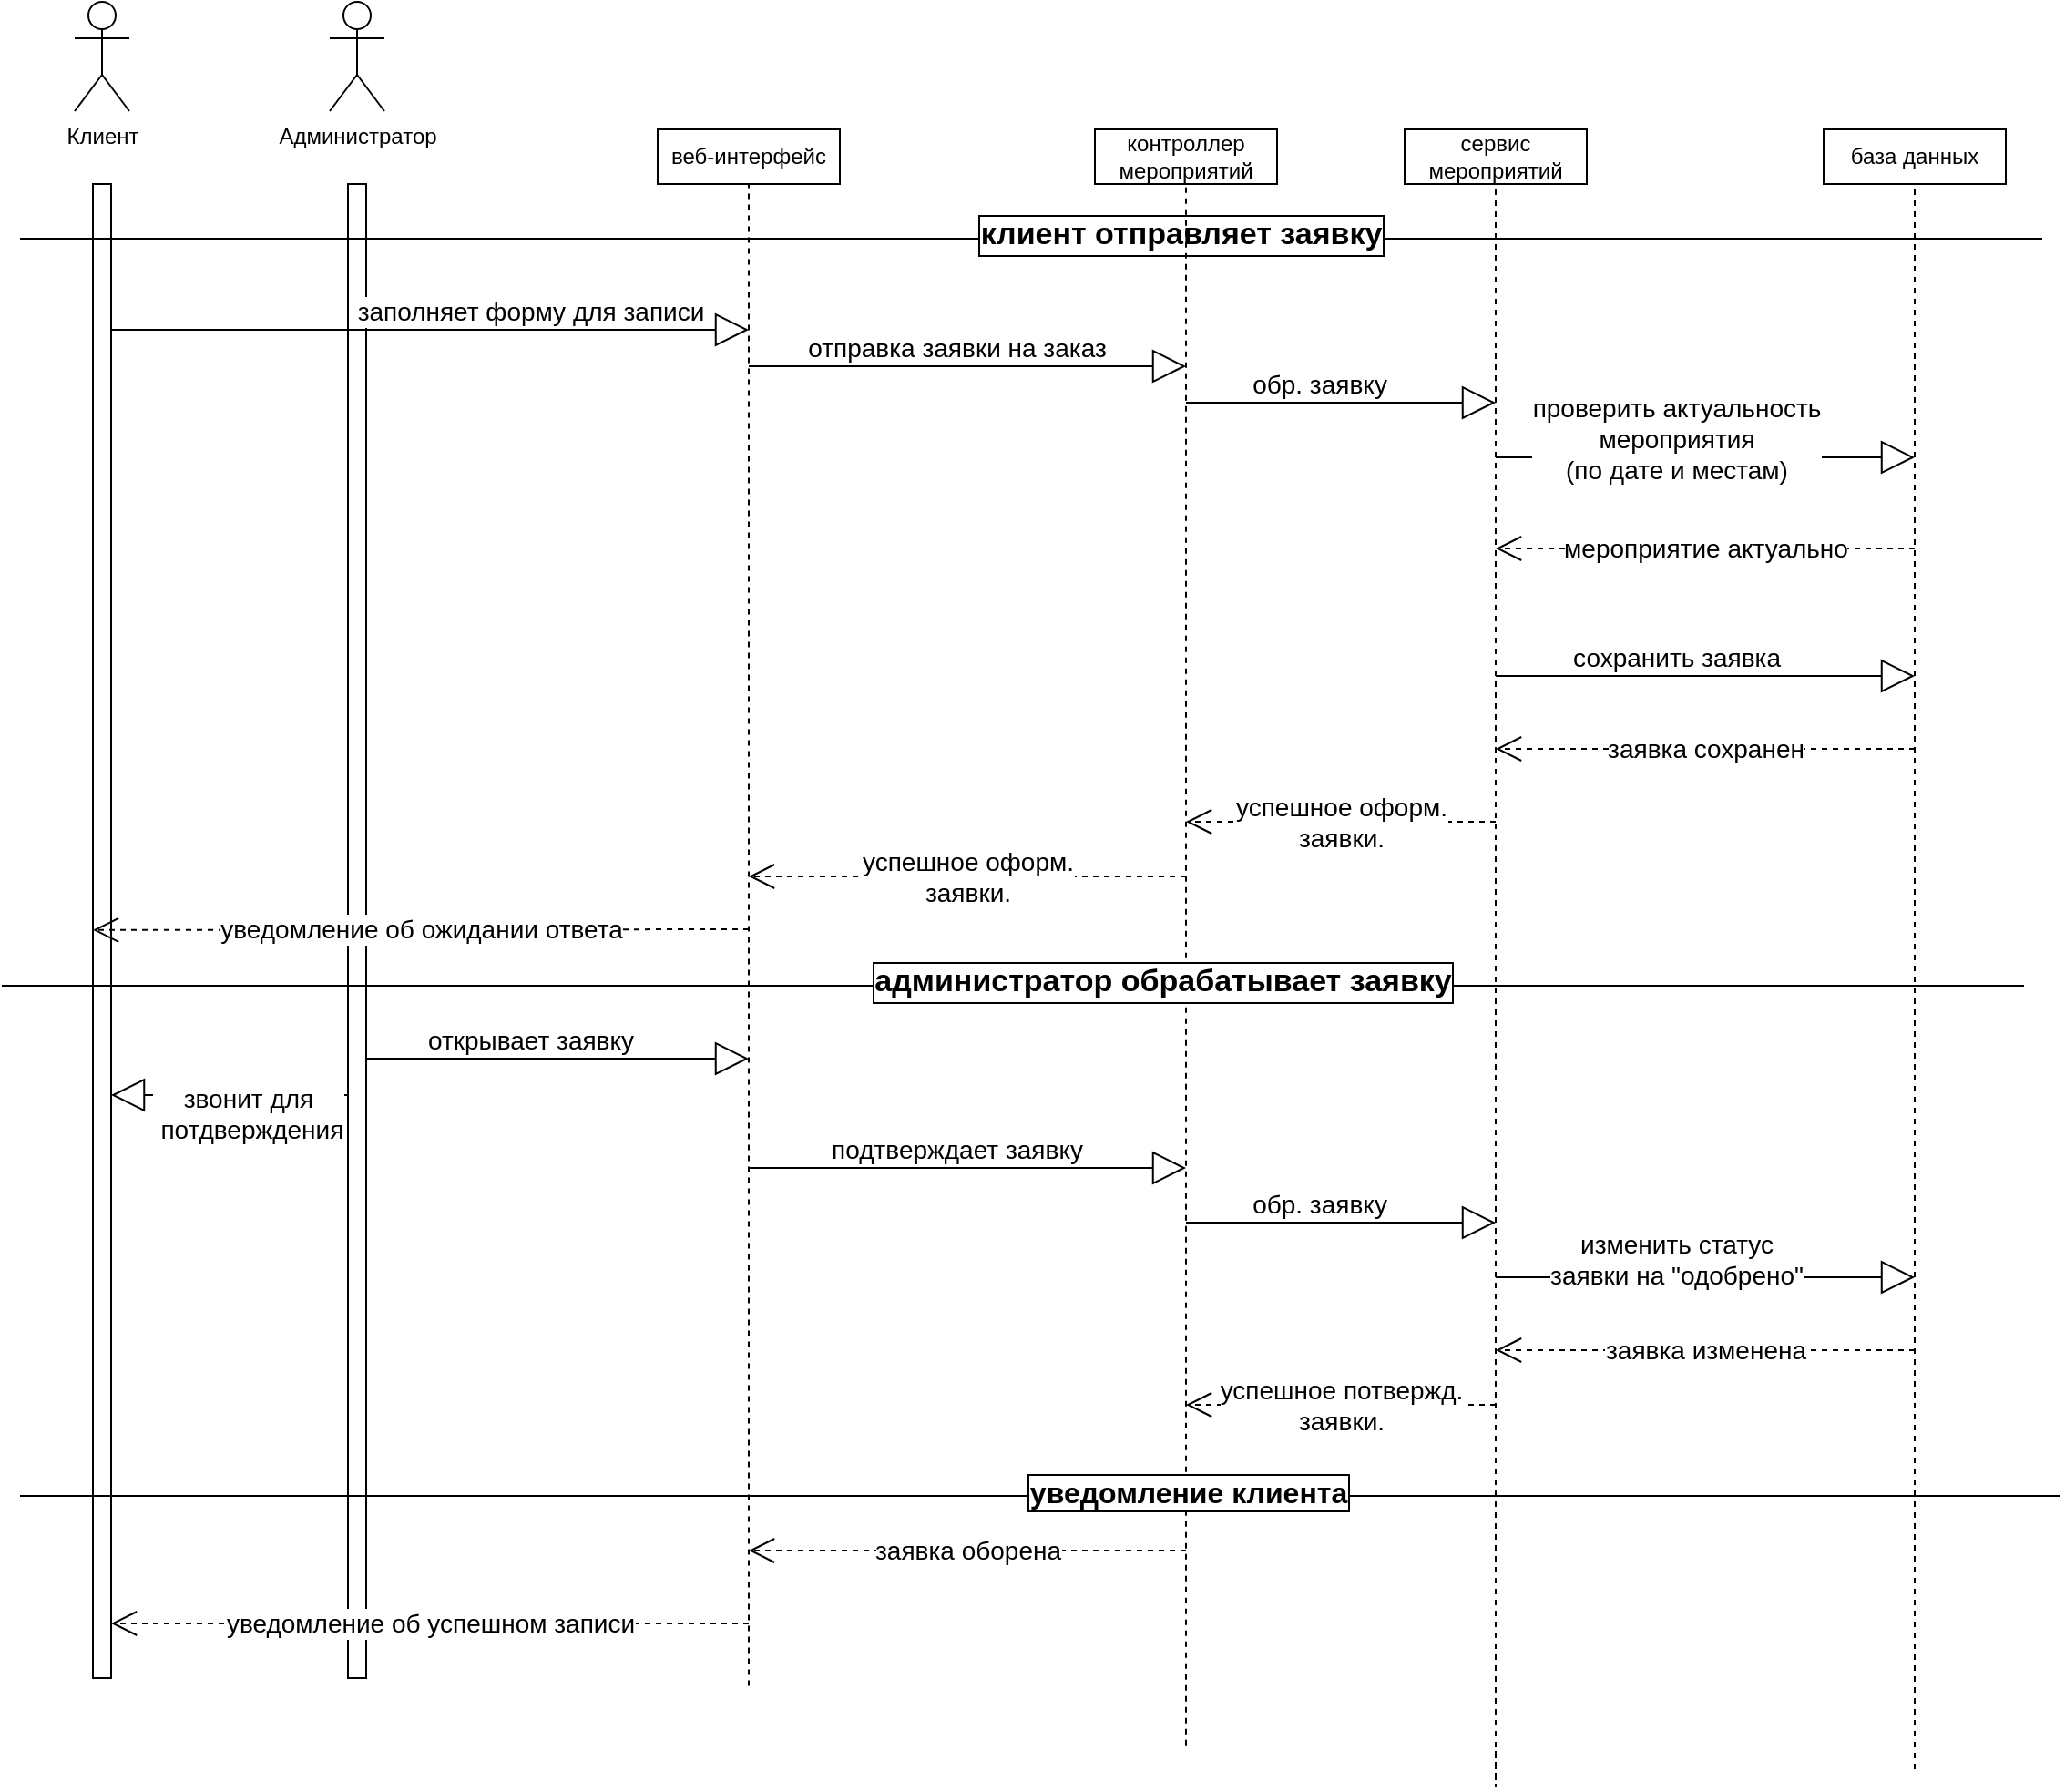 <mxfile version="27.1.1">
  <diagram id="-K2b_BcwwT4TvBw5ldxP" name="диаграмма последовательности">
    <mxGraphModel dx="1337" dy="706" grid="1" gridSize="10" guides="1" tooltips="1" connect="1" arrows="1" fold="1" page="1" pageScale="1" pageWidth="5000" pageHeight="5000" math="0" shadow="0">
      <root>
        <mxCell id="0" />
        <mxCell id="1" parent="0" />
        <mxCell id="ys3fO68FQWfldYGH6a0d-1" value="&lt;span style=&quot;color: rgba(0, 0, 0, 0); font-family: monospace; font-size: 0px; text-align: start;&quot;&gt;%3CmxGraphModel%3E%3Croot%3E%3CmxCell%20id%3D%220%22%2F%3E%3CmxCell%20id%3D%221%22%20parent%3D%220%22%2F%3E%3CmxCell%20id%3D%222%22%20value%3D%22%D0%9E%D1%88%D0%B8%D0%B1%D0%BA%D0%B0%20%D0%B4%D0%BE%D0%B1%D0%B0%D0%B2%D0%BB%D0%B5%D0%BD%D0%B8%D1%8F%22%20style%3D%22html%3D1%3BverticalAlign%3Dbottom%3BendArrow%3Dopen%3Bdashed%3D1%3BendSize%3D8%3Bcurved%3D0%3Brounded%3D0%3B%22%20edge%3D%221%22%20parent%3D%221%22%3E%3CmxGeometry%20x%3D%22-0.556%22%20relative%3D%221%22%20as%3D%22geometry%22%3E%3CmxPoint%20x%3D%22870%22%20y%3D%22270%22%20as%3D%22sourcePoint%22%2F%3E%3CmxPoint%20x%3D%22510%22%20y%3D%22270%22%20as%3D%22targetPoint%22%2F%3E%3CmxPoint%20as%3D%22offset%22%2F%3E%3C%2FmxGeometry%3E%3C%2FmxCell%3E%3C%2Froot%3E%3C%2FmxGraphModel%3E&lt;/span&gt;" style="html=1;points=[];perimeter=orthogonalPerimeter;outlineConnect=0;targetShapes=umlLifeline;portConstraint=eastwest;newEdgeStyle={&quot;edgeStyle&quot;:&quot;elbowEdgeStyle&quot;,&quot;elbow&quot;:&quot;vertical&quot;,&quot;curved&quot;:0,&quot;rounded&quot;:0};" parent="1" vertex="1">
          <mxGeometry x="500" y="340" width="10" height="820" as="geometry" />
        </mxCell>
        <mxCell id="ys3fO68FQWfldYGH6a0d-2" value="Администратор" style="shape=umlActor;verticalLabelPosition=bottom;verticalAlign=top;html=1;" parent="1" vertex="1">
          <mxGeometry x="490" y="240" width="30" height="60" as="geometry" />
        </mxCell>
        <mxCell id="ys3fO68FQWfldYGH6a0d-3" value="Клиент" style="shape=umlActor;verticalLabelPosition=bottom;verticalAlign=top;html=1;" parent="1" vertex="1">
          <mxGeometry x="350" y="240" width="30" height="60" as="geometry" />
        </mxCell>
        <mxCell id="ys3fO68FQWfldYGH6a0d-4" value="&lt;span style=&quot;color: rgba(0, 0, 0, 0); font-family: monospace; font-size: 0px; text-align: start;&quot;&gt;%3CmxGraphModel%3E%3Croot%3E%3CmxCell%20id%3D%220%22%2F%3E%3CmxCell%20id%3D%221%22%20parent%3D%220%22%2F%3E%3CmxCell%20id%3D%222%22%20value%3D%22%D0%9E%D1%88%D0%B8%D0%B1%D0%BA%D0%B0%20%D0%B4%D0%BE%D0%B1%D0%B0%D0%B2%D0%BB%D0%B5%D0%BD%D0%B8%D1%8F%22%20style%3D%22html%3D1%3BverticalAlign%3Dbottom%3BendArrow%3Dopen%3Bdashed%3D1%3BendSize%3D8%3Bcurved%3D0%3Brounded%3D0%3B%22%20edge%3D%221%22%20parent%3D%221%22%3E%3CmxGeometry%20x%3D%22-0.556%22%20relative%3D%221%22%20as%3D%22geometry%22%3E%3CmxPoint%20x%3D%22870%22%20y%3D%22270%22%20as%3D%22sourcePoint%22%2F%3E%3CmxPoint%20x%3D%22510%22%20y%3D%22270%22%20as%3D%22targetPoint%22%2F%3E%3CmxPoint%20as%3D%22offset%22%2F%3E%3C%2FmxGeometry%3E%3C%2FmxCell%3E%3C%2Froot%3E%3C%2FmxGraphModel%3E&lt;/span&gt;" style="html=1;points=[];perimeter=orthogonalPerimeter;outlineConnect=0;targetShapes=umlLifeline;portConstraint=eastwest;newEdgeStyle={&quot;edgeStyle&quot;:&quot;elbowEdgeStyle&quot;,&quot;elbow&quot;:&quot;vertical&quot;,&quot;curved&quot;:0,&quot;rounded&quot;:0};" parent="1" vertex="1">
          <mxGeometry x="360" y="340" width="10" height="820" as="geometry" />
        </mxCell>
        <mxCell id="ys3fO68FQWfldYGH6a0d-5" value="" style="endArrow=none;html=1;rounded=0;" parent="1" edge="1">
          <mxGeometry width="50" height="50" relative="1" as="geometry">
            <mxPoint x="320" y="370" as="sourcePoint" />
            <mxPoint x="1430" y="370" as="targetPoint" />
          </mxGeometry>
        </mxCell>
        <mxCell id="ys3fO68FQWfldYGH6a0d-15" value="&lt;font style=&quot;font-size: 17px;&quot;&gt;клиент отправляет заявку&lt;/font&gt;" style="edgeLabel;html=1;align=center;verticalAlign=middle;resizable=0;points=[];fontStyle=1;labelBorderColor=default;" parent="ys3fO68FQWfldYGH6a0d-5" vertex="1" connectable="0">
          <mxGeometry x="-0.075" y="2" relative="1" as="geometry">
            <mxPoint x="123" as="offset" />
          </mxGeometry>
        </mxCell>
        <mxCell id="ys3fO68FQWfldYGH6a0d-6" value="веб-интерфейс" style="rounded=0;whiteSpace=wrap;html=1;" parent="1" vertex="1">
          <mxGeometry x="670" y="310" width="100" height="30" as="geometry" />
        </mxCell>
        <mxCell id="ys3fO68FQWfldYGH6a0d-7" value="&lt;div&gt;контроллер&lt;/div&gt;&lt;div&gt;мероприятий&lt;/div&gt;" style="rounded=0;whiteSpace=wrap;html=1;" parent="1" vertex="1">
          <mxGeometry x="910" y="310" width="100" height="30" as="geometry" />
        </mxCell>
        <mxCell id="ys3fO68FQWfldYGH6a0d-8" value="сервис мероприя&lt;span style=&quot;background-color: transparent; color: light-dark(rgb(0, 0, 0), rgb(255, 255, 255));&quot;&gt;тий&lt;/span&gt;" style="rounded=0;whiteSpace=wrap;html=1;" parent="1" vertex="1">
          <mxGeometry x="1080" y="310" width="100" height="30" as="geometry" />
        </mxCell>
        <mxCell id="ys3fO68FQWfldYGH6a0d-9" value="база данных" style="rounded=0;whiteSpace=wrap;html=1;" parent="1" vertex="1">
          <mxGeometry x="1310" y="310" width="100" height="30" as="geometry" />
        </mxCell>
        <mxCell id="ys3fO68FQWfldYGH6a0d-10" value="" style="endArrow=none;dashed=1;html=1;rounded=0;entryX=0.5;entryY=1;entryDx=0;entryDy=0;" parent="1" target="ys3fO68FQWfldYGH6a0d-6" edge="1">
          <mxGeometry width="50" height="50" relative="1" as="geometry">
            <mxPoint x="720" y="1164.211" as="sourcePoint" />
            <mxPoint x="890" y="420" as="targetPoint" />
          </mxGeometry>
        </mxCell>
        <mxCell id="ys3fO68FQWfldYGH6a0d-12" value="" style="endArrow=none;dashed=1;html=1;rounded=0;entryX=0.5;entryY=1;entryDx=0;entryDy=0;" parent="1" target="ys3fO68FQWfldYGH6a0d-7" edge="1">
          <mxGeometry width="50" height="50" relative="1" as="geometry">
            <mxPoint x="960" y="1196.842" as="sourcePoint" />
            <mxPoint x="830" y="520" as="targetPoint" />
          </mxGeometry>
        </mxCell>
        <mxCell id="ys3fO68FQWfldYGH6a0d-13" value="" style="endArrow=none;dashed=1;html=1;rounded=0;entryX=0.5;entryY=1;entryDx=0;entryDy=0;" parent="1" target="ys3fO68FQWfldYGH6a0d-8" edge="1">
          <mxGeometry width="50" height="50" relative="1" as="geometry">
            <mxPoint x="1130" y="1200" as="sourcePoint" />
            <mxPoint x="1120" y="340" as="targetPoint" />
            <Array as="points">
              <mxPoint x="1130" y="1220" />
              <mxPoint x="1130" y="1200" />
            </Array>
          </mxGeometry>
        </mxCell>
        <mxCell id="ys3fO68FQWfldYGH6a0d-14" value="" style="endArrow=none;dashed=1;html=1;rounded=0;entryX=0.5;entryY=1;entryDx=0;entryDy=0;" parent="1" target="ys3fO68FQWfldYGH6a0d-9" edge="1">
          <mxGeometry width="50" height="50" relative="1" as="geometry">
            <mxPoint x="1360" y="1210" as="sourcePoint" />
            <mxPoint x="1020" y="460" as="targetPoint" />
          </mxGeometry>
        </mxCell>
        <mxCell id="ys3fO68FQWfldYGH6a0d-16" value="&lt;font style=&quot;font-size: 14px;&quot;&gt;заполняет форму для записи&lt;/font&gt;" style="endArrow=block;endSize=16;endFill=0;html=1;rounded=0;" parent="1" edge="1">
          <mxGeometry x="0.314" y="10" width="160" relative="1" as="geometry">
            <mxPoint x="370" y="420" as="sourcePoint" />
            <mxPoint x="720" y="420" as="targetPoint" />
            <Array as="points">
              <mxPoint x="580" y="420" />
            </Array>
            <mxPoint as="offset" />
          </mxGeometry>
        </mxCell>
        <mxCell id="ys3fO68FQWfldYGH6a0d-17" value="&lt;font style=&quot;font-size: 14px;&quot;&gt;отправка заявки на заказ&lt;/font&gt;" style="endArrow=block;endSize=16;endFill=0;html=1;rounded=0;" parent="1" edge="1">
          <mxGeometry x="-0.048" y="10" width="160" relative="1" as="geometry">
            <mxPoint x="720" y="440" as="sourcePoint" />
            <mxPoint x="960" y="440" as="targetPoint" />
            <mxPoint as="offset" />
          </mxGeometry>
        </mxCell>
        <mxCell id="ys3fO68FQWfldYGH6a0d-18" value="" style="endArrow=none;html=1;rounded=0;" parent="1" edge="1">
          <mxGeometry width="50" height="50" relative="1" as="geometry">
            <mxPoint x="310" y="780" as="sourcePoint" />
            <mxPoint x="1420" y="780" as="targetPoint" />
          </mxGeometry>
        </mxCell>
        <mxCell id="ys3fO68FQWfldYGH6a0d-19" value="&lt;font style=&quot;font-size: 17px;&quot;&gt;администратор обрабатывает заявку&lt;/font&gt;" style="edgeLabel;html=1;align=center;verticalAlign=middle;resizable=0;points=[];fontStyle=1;labelBorderColor=default;" parent="ys3fO68FQWfldYGH6a0d-18" vertex="1" connectable="0">
          <mxGeometry x="-0.075" y="2" relative="1" as="geometry">
            <mxPoint x="123" as="offset" />
          </mxGeometry>
        </mxCell>
        <mxCell id="ys3fO68FQWfldYGH6a0d-23" value="&lt;font style=&quot;font-size: 14px;&quot;&gt;открывает заявку&lt;/font&gt;" style="endArrow=block;endSize=16;endFill=0;html=1;rounded=0;" parent="1" source="ys3fO68FQWfldYGH6a0d-1" edge="1">
          <mxGeometry x="-0.143" y="10" width="160" relative="1" as="geometry">
            <mxPoint x="520" y="820" as="sourcePoint" />
            <mxPoint x="720" y="820" as="targetPoint" />
            <Array as="points">
              <mxPoint x="580" y="820" />
            </Array>
            <mxPoint as="offset" />
          </mxGeometry>
        </mxCell>
        <mxCell id="ys3fO68FQWfldYGH6a0d-24" value="&lt;font style=&quot;font-size: 14px;&quot;&gt;звонит для&lt;/font&gt;&lt;div&gt;&lt;font style=&quot;font-size: 14px;&quot;&gt;&amp;nbsp;потдверждения&lt;/font&gt;&lt;/div&gt;" style="endArrow=block;endSize=16;endFill=0;html=1;rounded=0;" parent="1" edge="1">
          <mxGeometry x="-0.143" y="10" width="160" relative="1" as="geometry">
            <mxPoint x="500" y="840" as="sourcePoint" />
            <mxPoint x="370" y="840" as="targetPoint" />
            <Array as="points" />
            <mxPoint as="offset" />
          </mxGeometry>
        </mxCell>
        <mxCell id="ys3fO68FQWfldYGH6a0d-34" value="" style="endArrow=none;html=1;rounded=0;" parent="1" edge="1">
          <mxGeometry width="50" height="50" relative="1" as="geometry">
            <mxPoint x="320" y="1060" as="sourcePoint" />
            <mxPoint x="1440" y="1060" as="targetPoint" />
          </mxGeometry>
        </mxCell>
        <mxCell id="ys3fO68FQWfldYGH6a0d-35" value="&lt;font style=&quot;font-size: 16px;&quot;&gt;уведомление клиента&lt;/font&gt;" style="edgeLabel;html=1;align=center;verticalAlign=middle;resizable=0;points=[];fontStyle=1;labelBorderColor=default;" parent="ys3fO68FQWfldYGH6a0d-34" vertex="1" connectable="0">
          <mxGeometry x="-0.075" y="2" relative="1" as="geometry">
            <mxPoint x="123" as="offset" />
          </mxGeometry>
        </mxCell>
        <mxCell id="ys3fO68FQWfldYGH6a0d-37" value="&lt;font style=&quot;font-size: 14px;&quot;&gt;заявка оборена&lt;/font&gt;" style="endArrow=open;endSize=12;dashed=1;html=1;rounded=0;" parent="1" edge="1">
          <mxGeometry width="160" relative="1" as="geometry">
            <mxPoint x="960" y="1090" as="sourcePoint" />
            <mxPoint x="720" y="1090" as="targetPoint" />
          </mxGeometry>
        </mxCell>
        <mxCell id="ys3fO68FQWfldYGH6a0d-38" value="&lt;font style=&quot;font-size: 14px;&quot;&gt;уведомление об успешном записи&lt;/font&gt;" style="endArrow=open;endSize=12;dashed=1;html=1;rounded=0;" parent="1" target="ys3fO68FQWfldYGH6a0d-4" edge="1">
          <mxGeometry width="160" relative="1" as="geometry">
            <mxPoint x="720" y="1130" as="sourcePoint" />
            <mxPoint x="580" y="1130" as="targetPoint" />
          </mxGeometry>
        </mxCell>
        <mxCell id="OoBTwOFS56ZXu6gLUlps-2" value="&lt;font style=&quot;font-size: 14px;&quot;&gt;уведомление об ожидании ответа&lt;/font&gt;" style="endArrow=open;endSize=12;dashed=1;html=1;rounded=0;" parent="1" edge="1">
          <mxGeometry width="160" relative="1" as="geometry">
            <mxPoint x="720" y="749" as="sourcePoint" />
            <mxPoint x="360" y="749.41" as="targetPoint" />
          </mxGeometry>
        </mxCell>
        <mxCell id="OoBTwOFS56ZXu6gLUlps-3" value="&lt;font style=&quot;font-size: 14px;&quot;&gt;обр. заявку&lt;/font&gt;" style="endArrow=block;endSize=16;endFill=0;html=1;rounded=0;" parent="1" edge="1">
          <mxGeometry x="-0.143" y="10" width="160" relative="1" as="geometry">
            <mxPoint x="960" y="460" as="sourcePoint" />
            <mxPoint x="1130" y="460" as="targetPoint" />
            <Array as="points" />
            <mxPoint as="offset" />
          </mxGeometry>
        </mxCell>
        <mxCell id="OoBTwOFS56ZXu6gLUlps-4" value="&lt;font style=&quot;font-size: 14px;&quot;&gt;проверить актуальность&lt;br&gt;мероприятия &lt;br&gt;(по дате и местам)&lt;/font&gt;" style="endArrow=block;endSize=16;endFill=0;html=1;rounded=0;" parent="1" edge="1">
          <mxGeometry x="-0.143" y="10" width="160" relative="1" as="geometry">
            <mxPoint x="1130" y="490" as="sourcePoint" />
            <mxPoint x="1360" y="490" as="targetPoint" />
            <Array as="points" />
            <mxPoint as="offset" />
          </mxGeometry>
        </mxCell>
        <mxCell id="OoBTwOFS56ZXu6gLUlps-5" value="&lt;font style=&quot;font-size: 14px;&quot;&gt;сохранить заявка&lt;/font&gt;" style="endArrow=block;endSize=16;endFill=0;html=1;rounded=0;" parent="1" edge="1">
          <mxGeometry x="-0.143" y="10" width="160" relative="1" as="geometry">
            <mxPoint x="1130" y="610" as="sourcePoint" />
            <mxPoint x="1360" y="610" as="targetPoint" />
            <Array as="points" />
            <mxPoint as="offset" />
          </mxGeometry>
        </mxCell>
        <mxCell id="OoBTwOFS56ZXu6gLUlps-6" value="&lt;font style=&quot;font-size: 14px;&quot;&gt;заявка сохранен&lt;/font&gt;" style="endArrow=open;endSize=12;dashed=1;html=1;rounded=0;" parent="1" edge="1">
          <mxGeometry width="160" relative="1" as="geometry">
            <mxPoint x="1360" y="650" as="sourcePoint" />
            <mxPoint x="1130" y="650" as="targetPoint" />
          </mxGeometry>
        </mxCell>
        <mxCell id="OoBTwOFS56ZXu6gLUlps-7" value="&lt;font style=&quot;font-size: 14px;&quot;&gt;мероприятие актуально&lt;/font&gt;" style="endArrow=open;endSize=12;dashed=1;html=1;rounded=0;" parent="1" edge="1">
          <mxGeometry width="160" relative="1" as="geometry">
            <mxPoint x="1360" y="540" as="sourcePoint" />
            <mxPoint x="1130" y="540" as="targetPoint" />
          </mxGeometry>
        </mxCell>
        <mxCell id="OoBTwOFS56ZXu6gLUlps-8" value="&lt;font style=&quot;font-size: 14px;&quot;&gt;успешное оформ.&lt;/font&gt;&lt;div&gt;&lt;font style=&quot;font-size: 14px;&quot;&gt;заявки.&lt;/font&gt;&lt;/div&gt;" style="endArrow=open;endSize=12;dashed=1;html=1;rounded=0;" parent="1" edge="1">
          <mxGeometry width="160" relative="1" as="geometry">
            <mxPoint x="1130" y="690" as="sourcePoint" />
            <mxPoint x="960" y="690" as="targetPoint" />
          </mxGeometry>
        </mxCell>
        <mxCell id="OoBTwOFS56ZXu6gLUlps-10" value="&lt;font style=&quot;font-size: 14px;&quot;&gt;успешное оформ.&lt;/font&gt;&lt;div&gt;&lt;font style=&quot;font-size: 14px;&quot;&gt;заявки.&lt;/font&gt;&lt;/div&gt;" style="endArrow=open;endSize=12;dashed=1;html=1;rounded=0;" parent="1" edge="1">
          <mxGeometry width="160" relative="1" as="geometry">
            <mxPoint x="960" y="720" as="sourcePoint" />
            <mxPoint x="720" y="720" as="targetPoint" />
          </mxGeometry>
        </mxCell>
        <mxCell id="OoBTwOFS56ZXu6gLUlps-11" value="&lt;font style=&quot;font-size: 14px;&quot;&gt;подтверждает заявку&lt;/font&gt;" style="endArrow=block;endSize=16;endFill=0;html=1;rounded=0;" parent="1" edge="1">
          <mxGeometry x="-0.048" y="10" width="160" relative="1" as="geometry">
            <mxPoint x="720" y="880" as="sourcePoint" />
            <mxPoint x="960" y="880" as="targetPoint" />
            <mxPoint as="offset" />
          </mxGeometry>
        </mxCell>
        <mxCell id="OoBTwOFS56ZXu6gLUlps-12" value="&lt;font style=&quot;font-size: 14px;&quot;&gt;обр. заявку&lt;/font&gt;" style="endArrow=block;endSize=16;endFill=0;html=1;rounded=0;" parent="1" edge="1">
          <mxGeometry x="-0.143" y="10" width="160" relative="1" as="geometry">
            <mxPoint x="960" y="910" as="sourcePoint" />
            <mxPoint x="1130" y="910" as="targetPoint" />
            <Array as="points" />
            <mxPoint as="offset" />
          </mxGeometry>
        </mxCell>
        <mxCell id="OoBTwOFS56ZXu6gLUlps-13" value="&lt;font style=&quot;font-size: 14px;&quot;&gt;изменить статус &lt;br&gt;заявки на &quot;одобрено&quot;&lt;/font&gt;" style="endArrow=block;endSize=16;endFill=0;html=1;rounded=0;" parent="1" edge="1">
          <mxGeometry x="-0.143" y="10" width="160" relative="1" as="geometry">
            <mxPoint x="1130" y="940" as="sourcePoint" />
            <mxPoint x="1360" y="940" as="targetPoint" />
            <Array as="points" />
            <mxPoint as="offset" />
          </mxGeometry>
        </mxCell>
        <mxCell id="OoBTwOFS56ZXu6gLUlps-14" value="&lt;font style=&quot;font-size: 14px;&quot;&gt;заявка изменена&lt;/font&gt;" style="endArrow=open;endSize=12;dashed=1;html=1;rounded=0;" parent="1" edge="1">
          <mxGeometry width="160" relative="1" as="geometry">
            <mxPoint x="1360" y="980" as="sourcePoint" />
            <mxPoint x="1130" y="980" as="targetPoint" />
          </mxGeometry>
        </mxCell>
        <mxCell id="OoBTwOFS56ZXu6gLUlps-15" value="&lt;font style=&quot;font-size: 14px;&quot;&gt;успешное потвержд.&lt;/font&gt;&lt;div&gt;&lt;font style=&quot;font-size: 14px;&quot;&gt;заявки.&lt;/font&gt;&lt;/div&gt;" style="endArrow=open;endSize=12;dashed=1;html=1;rounded=0;" parent="1" edge="1">
          <mxGeometry width="160" relative="1" as="geometry">
            <mxPoint x="1130" y="1010" as="sourcePoint" />
            <mxPoint x="960" y="1010" as="targetPoint" />
          </mxGeometry>
        </mxCell>
      </root>
    </mxGraphModel>
  </diagram>
</mxfile>
